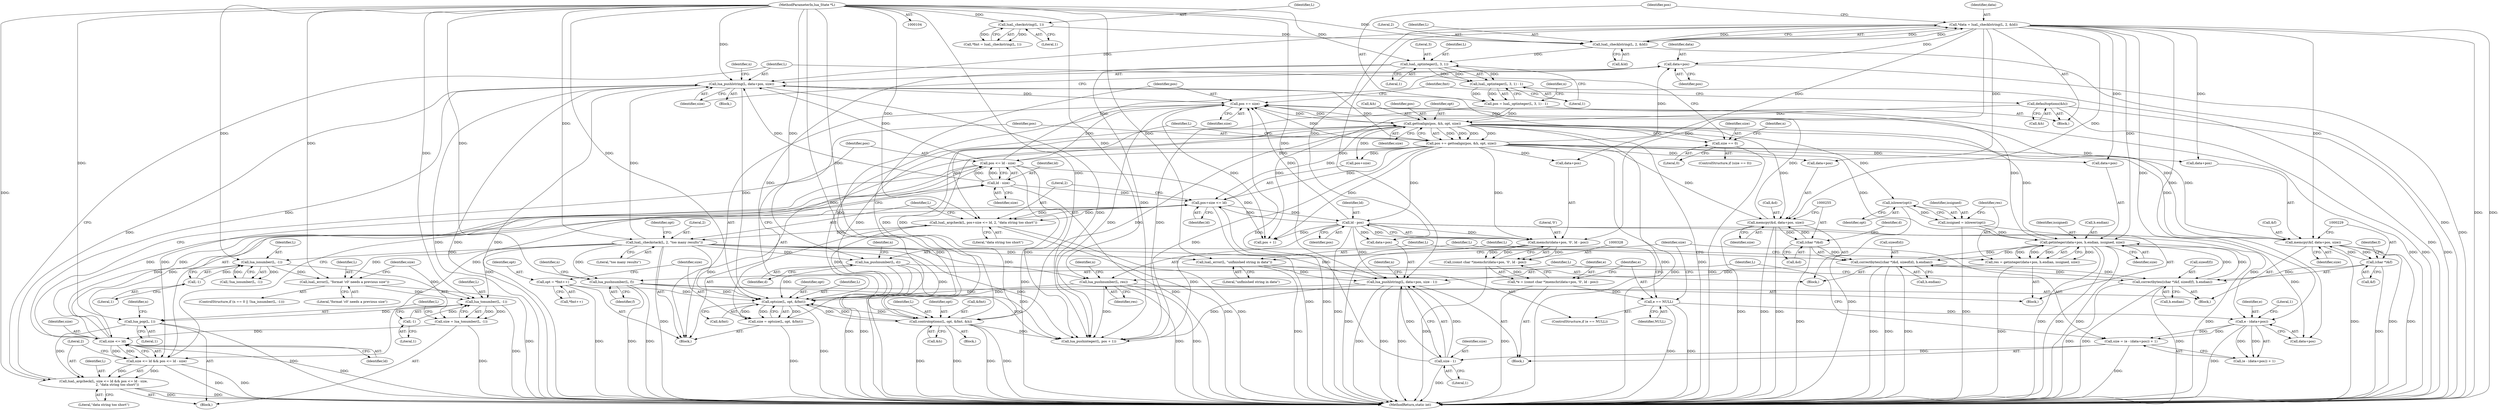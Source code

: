 digraph "0_redis_1eb08bcd4634ae42ec45e8284923ac048beaa4c3@pointer" {
"1000315" [label="(Call,data+pos)"];
"1000116" [label="(Call,*data = luaL_checklstring(L, 2, &ld))"];
"1000118" [label="(Call,luaL_checklstring(L, 2, &ld))"];
"1000111" [label="(Call,luaL_checkstring(L, 1))"];
"1000105" [label="(MethodParameterIn,lua_State *L)"];
"1000306" [label="(Call,pos <= ld - size)"];
"1000157" [label="(Call,pos += gettoalign(pos, &h, opt, size))"];
"1000159" [label="(Call,gettoalign(pos, &h, opt, size))"];
"1000124" [label="(Call,pos = luaL_optinteger(L, 3, 1) - 1)"];
"1000126" [label="(Call,luaL_optinteger(L, 3, 1) - 1)"];
"1000127" [label="(Call,luaL_optinteger(L, 3, 1))"];
"1000372" [label="(Call,pos += size)"];
"1000313" [label="(Call,lua_pushlstring(L, data+pos, size))"];
"1000300" [label="(Call,luaL_argcheck(L, size <= ld && pos <= ld - size,\n                           2, \"data string too short\"))"];
"1000295" [label="(Call,lua_pop(L, 1))"];
"1000291" [label="(Call,lua_tonumber(L, -1))"];
"1000286" [label="(Call,luaL_error(L, \"format 'c0' needs a previous size\"))"];
"1000282" [label="(Call,lua_isnumber(L, -1))"];
"1000174" [label="(Call,luaL_checkstack(L, 2, \"too many results\"))"];
"1000165" [label="(Call,luaL_argcheck(L, pos+size <= ld, 2, \"data string too short\"))"];
"1000152" [label="(Call,optsize(L, opt, &fmt))"];
"1000208" [label="(Call,lua_pushnumber(L, res))"];
"1000197" [label="(Call,res = getinteger(data+pos, h.endian, issigned, size))"];
"1000199" [label="(Call,getinteger(data+pos, h.endian, issigned, size))"];
"1000253" [label="(Call,correctbytes((char *)&d, sizeof(d), h.endian))"];
"1000254" [label="(Call,(char *)&d)"];
"1000246" [label="(Call,memcpy(&d, data+pos, size))"];
"1000227" [label="(Call,correctbytes((char *)&f, sizeof(f), h.endian))"];
"1000228" [label="(Call,(char *)&f)"];
"1000220" [label="(Call,memcpy(&f, data+pos, size))"];
"1000192" [label="(Call,issigned = islower(opt))"];
"1000194" [label="(Call,islower(opt))"];
"1000237" [label="(Call,lua_pushnumber(L, f))"];
"1000263" [label="(Call,lua_pushnumber(L, d))"];
"1000365" [label="(Call,controloptions(L, opt, &fmt, &h))"];
"1000353" [label="(Call,lua_pushlstring(L, data+pos, size - 1))"];
"1000341" [label="(Call,luaL_error(L, \"unfinished string in data\"))"];
"1000334" [label="(Call,ld - pos)"];
"1000167" [label="(Call,pos+size <= ld)"];
"1000308" [label="(Call,ld - size)"];
"1000303" [label="(Call,size <= ld)"];
"1000289" [label="(Call,size = lua_tonumber(L, -1))"];
"1000358" [label="(Call,size - 1)"];
"1000344" [label="(Call,size = (e - (data+pos)) + 1)"];
"1000347" [label="(Call,e - (data+pos))"];
"1000338" [label="(Call,e == NULL)"];
"1000325" [label="(Call,*e = (const char *)memchr(data+pos, '\0', ld - pos))"];
"1000327" [label="(Call,(const char *)memchr(data+pos, '\0', ld - pos))"];
"1000329" [label="(Call,memchr(data+pos, '\0', ld - pos))"];
"1000144" [label="(Call,opt = *fmt++)"];
"1000284" [label="(Call,-1)"];
"1000293" [label="(Call,-1)"];
"1000302" [label="(Call,size <= ld && pos <= ld - size)"];
"1000272" [label="(Call,size == 0)"];
"1000136" [label="(Call,defaultoptions(&h))"];
"1000150" [label="(Call,size = optsize(L, opt, &fmt))"];
"1000375" [label="(Call,lua_pushinteger(L, pos + 1))"];
"1000109" [label="(Call,*fmt = luaL_checkstring(L, 1))"];
"1000124" [label="(Call,pos = luaL_optinteger(L, 3, 1) - 1)"];
"1000131" [label="(Literal,1)"];
"1000174" [label="(Call,luaL_checkstack(L, 2, \"too many results\"))"];
"1000362" [label="(Identifier,n)"];
"1000155" [label="(Call,&fmt)"];
"1000259" [label="(Identifier,d)"];
"1000286" [label="(Call,luaL_error(L, \"format 'c0' needs a previous size\"))"];
"1000209" [label="(Identifier,L)"];
"1000336" [label="(Identifier,pos)"];
"1000310" [label="(Identifier,size)"];
"1000311" [label="(Literal,2)"];
"1000234" [label="(Call,h.endian)"];
"1000296" [label="(Identifier,L)"];
"1000146" [label="(Call,*fmt++)"];
"1000358" [label="(Call,size - 1)"];
"1000173" [label="(Literal,\"data string too short\")"];
"1000237" [label="(Call,lua_pushnumber(L, f))"];
"1000367" [label="(Identifier,opt)"];
"1000199" [label="(Call,getinteger(data+pos, h.endian, issigned, size))"];
"1000370" [label="(Call,&h)"];
"1000226" [label="(Identifier,size)"];
"1000305" [label="(Identifier,ld)"];
"1000171" [label="(Identifier,ld)"];
"1000279" [label="(Identifier,n)"];
"1000317" [label="(Identifier,pos)"];
"1000197" [label="(Call,res = getinteger(data+pos, h.endian, issigned, size))"];
"1000232" [label="(Call,sizeof(f))"];
"1000118" [label="(Call,luaL_checklstring(L, 2, &ld))"];
"1000291" [label="(Call,lua_tonumber(L, -1))"];
"1000130" [label="(Literal,1)"];
"1000227" [label="(Call,correctbytes((char *)&f, sizeof(f), h.endian))"];
"1000193" [label="(Identifier,issigned)"];
"1000333" [label="(Literal,'\0')"];
"1000158" [label="(Identifier,pos)"];
"1000220" [label="(Call,memcpy(&f, data+pos, size))"];
"1000346" [label="(Call,(e - (data+pos)) + 1)"];
"1000218" [label="(Block,)"];
"1000270" [label="(Block,)"];
"1000360" [label="(Literal,1)"];
"1000247" [label="(Call,&d)"];
"1000344" [label="(Call,size = (e - (data+pos)) + 1)"];
"1000151" [label="(Identifier,size)"];
"1000273" [label="(Identifier,size)"];
"1000208" [label="(Call,lua_pushnumber(L, res))"];
"1000323" [label="(Block,)"];
"1000125" [label="(Identifier,pos)"];
"1000353" [label="(Call,lua_pushlstring(L, data+pos, size - 1))"];
"1000264" [label="(Identifier,L)"];
"1000239" [label="(Identifier,f)"];
"1000301" [label="(Identifier,L)"];
"1000179" [label="(Identifier,opt)"];
"1000160" [label="(Identifier,pos)"];
"1000190" [label="(Block,)"];
"1000206" [label="(Identifier,issigned)"];
"1000244" [label="(Block,)"];
"1000120" [label="(Literal,2)"];
"1000274" [label="(Literal,0)"];
"1000288" [label="(Literal,\"format 'c0' needs a previous size\")"];
"1000297" [label="(Literal,1)"];
"1000334" [label="(Call,ld - pos)"];
"1000263" [label="(Call,lua_pushnumber(L, d))"];
"1000198" [label="(Identifier,res)"];
"1000167" [label="(Call,pos+size <= ld)"];
"1000136" [label="(Call,defaultoptions(&h))"];
"1000373" [label="(Identifier,pos)"];
"1000116" [label="(Call,*data = luaL_checklstring(L, 2, &ld))"];
"1000203" [label="(Call,h.endian)"];
"1000314" [label="(Identifier,L)"];
"1000285" [label="(Literal,1)"];
"1000105" [label="(MethodParameterIn,lua_State *L)"];
"1000343" [label="(Literal,\"unfinished string in data\")"];
"1000337" [label="(ControlStructure,if (e == NULL))"];
"1000282" [label="(Call,lua_isnumber(L, -1))"];
"1000347" [label="(Call,e - (data+pos))"];
"1000339" [label="(Identifier,e)"];
"1000284" [label="(Call,-1)"];
"1000177" [label="(Literal,\"too many results\")"];
"1000345" [label="(Identifier,size)"];
"1000180" [label="(Block,)"];
"1000142" [label="(Block,)"];
"1000349" [label="(Call,data+pos)"];
"1000253" [label="(Call,correctbytes((char *)&d, sizeof(d), h.endian))"];
"1000153" [label="(Identifier,L)"];
"1000355" [label="(Call,data+pos)"];
"1000304" [label="(Identifier,size)"];
"1000212" [label="(Identifier,n)"];
"1000127" [label="(Call,luaL_optinteger(L, 3, 1))"];
"1000299" [label="(Identifier,n)"];
"1000335" [label="(Identifier,ld)"];
"1000368" [label="(Call,&fmt)"];
"1000308" [label="(Call,ld - size)"];
"1000113" [label="(Literal,1)"];
"1000230" [label="(Call,&f)"];
"1000163" [label="(Identifier,opt)"];
"1000327" [label="(Call,(const char *)memchr(data+pos, '\0', ld - pos))"];
"1000152" [label="(Call,optsize(L, opt, &fmt))"];
"1000313" [label="(Call,lua_pushlstring(L, data+pos, size))"];
"1000366" [label="(Identifier,L)"];
"1000141" [label="(Identifier,fmt)"];
"1000318" [label="(Identifier,size)"];
"1000340" [label="(Identifier,NULL)"];
"1000307" [label="(Identifier,pos)"];
"1000272" [label="(Call,size == 0)"];
"1000223" [label="(Call,data+pos)"];
"1000128" [label="(Identifier,L)"];
"1000365" [label="(Call,controloptions(L, opt, &fmt, &h))"];
"1000117" [label="(Identifier,data)"];
"1000112" [label="(Identifier,L)"];
"1000150" [label="(Call,size = optsize(L, opt, &fmt))"];
"1000287" [label="(Identifier,L)"];
"1000329" [label="(Call,memchr(data+pos, '\0', ld - pos))"];
"1000276" [label="(ControlStructure,if (n == 0 || !lua_isnumber(L, -1)))"];
"1000161" [label="(Call,&h)"];
"1000330" [label="(Call,data+pos)"];
"1000256" [label="(Call,&d)"];
"1000374" [label="(Identifier,size)"];
"1000303" [label="(Call,size <= ld)"];
"1000258" [label="(Call,sizeof(d))"];
"1000195" [label="(Identifier,opt)"];
"1000111" [label="(Call,luaL_checkstring(L, 1))"];
"1000320" [label="(Identifier,n)"];
"1000249" [label="(Call,data+pos)"];
"1000254" [label="(Call,(char *)&d)"];
"1000325" [label="(Call,*e = (const char *)memchr(data+pos, '\0', ld - pos))"];
"1000315" [label="(Call,data+pos)"];
"1000271" [label="(ControlStructure,if (size == 0))"];
"1000293" [label="(Call,-1)"];
"1000281" [label="(Call,!lua_isnumber(L, -1))"];
"1000165" [label="(Call,luaL_argcheck(L, pos+size <= ld, 2, \"data string too short\"))"];
"1000316" [label="(Identifier,data)"];
"1000233" [label="(Identifier,f)"];
"1000145" [label="(Identifier,opt)"];
"1000246" [label="(Call,memcpy(&d, data+pos, size))"];
"1000372" [label="(Call,pos += size)"];
"1000302" [label="(Call,size <= ld && pos <= ld - size)"];
"1000283" [label="(Identifier,L)"];
"1000312" [label="(Literal,\"data string too short\")"];
"1000166" [label="(Identifier,L)"];
"1000134" [label="(Identifier,n)"];
"1000172" [label="(Literal,2)"];
"1000260" [label="(Call,h.endian)"];
"1000221" [label="(Call,&f)"];
"1000300" [label="(Call,luaL_argcheck(L, size <= ld && pos <= ld - size,\n                           2, \"data string too short\"))"];
"1000207" [label="(Identifier,size)"];
"1000275" [label="(Block,)"];
"1000194" [label="(Call,islower(opt))"];
"1000294" [label="(Literal,1)"];
"1000326" [label="(Identifier,e)"];
"1000289" [label="(Call,size = lua_tonumber(L, -1))"];
"1000119" [label="(Identifier,L)"];
"1000354" [label="(Identifier,L)"];
"1000309" [label="(Identifier,ld)"];
"1000175" [label="(Identifier,L)"];
"1000228" [label="(Call,(char *)&f)"];
"1000144" [label="(Call,opt = *fmt++)"];
"1000290" [label="(Identifier,size)"];
"1000192" [label="(Call,issigned = islower(opt))"];
"1000129" [label="(Literal,3)"];
"1000176" [label="(Literal,2)"];
"1000338" [label="(Call,e == NULL)"];
"1000137" [label="(Call,&h)"];
"1000210" [label="(Identifier,res)"];
"1000238" [label="(Identifier,L)"];
"1000267" [label="(Identifier,n)"];
"1000341" [label="(Call,luaL_error(L, \"unfinished string in data\"))"];
"1000252" [label="(Identifier,size)"];
"1000352" [label="(Literal,1)"];
"1000157" [label="(Call,pos += gettoalign(pos, &h, opt, size))"];
"1000241" [label="(Identifier,n)"];
"1000106" [label="(Block,)"];
"1000121" [label="(Call,&ld)"];
"1000295" [label="(Call,lua_pop(L, 1))"];
"1000348" [label="(Identifier,e)"];
"1000159" [label="(Call,gettoalign(pos, &h, opt, size))"];
"1000377" [label="(Call,pos + 1)"];
"1000154" [label="(Identifier,opt)"];
"1000359" [label="(Identifier,size)"];
"1000342" [label="(Identifier,L)"];
"1000292" [label="(Identifier,L)"];
"1000168" [label="(Call,pos+size)"];
"1000306" [label="(Call,pos <= ld - size)"];
"1000164" [label="(Identifier,size)"];
"1000265" [label="(Identifier,d)"];
"1000200" [label="(Call,data+pos)"];
"1000126" [label="(Call,luaL_optinteger(L, 3, 1) - 1)"];
"1000384" [label="(MethodReturn,static int)"];
"1000315" -> "1000313"  [label="AST: "];
"1000315" -> "1000317"  [label="CFG: "];
"1000316" -> "1000315"  [label="AST: "];
"1000317" -> "1000315"  [label="AST: "];
"1000318" -> "1000315"  [label="CFG: "];
"1000315" -> "1000384"  [label="DDG: "];
"1000116" -> "1000315"  [label="DDG: "];
"1000306" -> "1000315"  [label="DDG: "];
"1000157" -> "1000315"  [label="DDG: "];
"1000116" -> "1000106"  [label="AST: "];
"1000116" -> "1000118"  [label="CFG: "];
"1000117" -> "1000116"  [label="AST: "];
"1000118" -> "1000116"  [label="AST: "];
"1000125" -> "1000116"  [label="CFG: "];
"1000116" -> "1000384"  [label="DDG: "];
"1000116" -> "1000384"  [label="DDG: "];
"1000118" -> "1000116"  [label="DDG: "];
"1000118" -> "1000116"  [label="DDG: "];
"1000118" -> "1000116"  [label="DDG: "];
"1000116" -> "1000199"  [label="DDG: "];
"1000116" -> "1000200"  [label="DDG: "];
"1000116" -> "1000220"  [label="DDG: "];
"1000116" -> "1000223"  [label="DDG: "];
"1000116" -> "1000246"  [label="DDG: "];
"1000116" -> "1000249"  [label="DDG: "];
"1000116" -> "1000313"  [label="DDG: "];
"1000116" -> "1000329"  [label="DDG: "];
"1000116" -> "1000330"  [label="DDG: "];
"1000116" -> "1000347"  [label="DDG: "];
"1000116" -> "1000349"  [label="DDG: "];
"1000116" -> "1000353"  [label="DDG: "];
"1000116" -> "1000355"  [label="DDG: "];
"1000118" -> "1000121"  [label="CFG: "];
"1000119" -> "1000118"  [label="AST: "];
"1000120" -> "1000118"  [label="AST: "];
"1000121" -> "1000118"  [label="AST: "];
"1000118" -> "1000384"  [label="DDG: "];
"1000111" -> "1000118"  [label="DDG: "];
"1000105" -> "1000118"  [label="DDG: "];
"1000118" -> "1000127"  [label="DDG: "];
"1000111" -> "1000109"  [label="AST: "];
"1000111" -> "1000113"  [label="CFG: "];
"1000112" -> "1000111"  [label="AST: "];
"1000113" -> "1000111"  [label="AST: "];
"1000109" -> "1000111"  [label="CFG: "];
"1000111" -> "1000109"  [label="DDG: "];
"1000111" -> "1000109"  [label="DDG: "];
"1000105" -> "1000111"  [label="DDG: "];
"1000105" -> "1000104"  [label="AST: "];
"1000105" -> "1000384"  [label="DDG: "];
"1000105" -> "1000127"  [label="DDG: "];
"1000105" -> "1000152"  [label="DDG: "];
"1000105" -> "1000165"  [label="DDG: "];
"1000105" -> "1000174"  [label="DDG: "];
"1000105" -> "1000208"  [label="DDG: "];
"1000105" -> "1000237"  [label="DDG: "];
"1000105" -> "1000263"  [label="DDG: "];
"1000105" -> "1000282"  [label="DDG: "];
"1000105" -> "1000286"  [label="DDG: "];
"1000105" -> "1000291"  [label="DDG: "];
"1000105" -> "1000295"  [label="DDG: "];
"1000105" -> "1000300"  [label="DDG: "];
"1000105" -> "1000313"  [label="DDG: "];
"1000105" -> "1000341"  [label="DDG: "];
"1000105" -> "1000353"  [label="DDG: "];
"1000105" -> "1000365"  [label="DDG: "];
"1000105" -> "1000375"  [label="DDG: "];
"1000306" -> "1000302"  [label="AST: "];
"1000306" -> "1000308"  [label="CFG: "];
"1000307" -> "1000306"  [label="AST: "];
"1000308" -> "1000306"  [label="AST: "];
"1000302" -> "1000306"  [label="CFG: "];
"1000306" -> "1000384"  [label="DDG: "];
"1000306" -> "1000302"  [label="DDG: "];
"1000306" -> "1000302"  [label="DDG: "];
"1000157" -> "1000306"  [label="DDG: "];
"1000308" -> "1000306"  [label="DDG: "];
"1000308" -> "1000306"  [label="DDG: "];
"1000306" -> "1000313"  [label="DDG: "];
"1000306" -> "1000372"  [label="DDG: "];
"1000306" -> "1000375"  [label="DDG: "];
"1000306" -> "1000377"  [label="DDG: "];
"1000157" -> "1000142"  [label="AST: "];
"1000157" -> "1000159"  [label="CFG: "];
"1000158" -> "1000157"  [label="AST: "];
"1000159" -> "1000157"  [label="AST: "];
"1000166" -> "1000157"  [label="CFG: "];
"1000157" -> "1000384"  [label="DDG: "];
"1000159" -> "1000157"  [label="DDG: "];
"1000159" -> "1000157"  [label="DDG: "];
"1000159" -> "1000157"  [label="DDG: "];
"1000159" -> "1000157"  [label="DDG: "];
"1000157" -> "1000167"  [label="DDG: "];
"1000157" -> "1000168"  [label="DDG: "];
"1000157" -> "1000199"  [label="DDG: "];
"1000157" -> "1000200"  [label="DDG: "];
"1000157" -> "1000220"  [label="DDG: "];
"1000157" -> "1000223"  [label="DDG: "];
"1000157" -> "1000246"  [label="DDG: "];
"1000157" -> "1000249"  [label="DDG: "];
"1000157" -> "1000313"  [label="DDG: "];
"1000157" -> "1000329"  [label="DDG: "];
"1000157" -> "1000330"  [label="DDG: "];
"1000157" -> "1000334"  [label="DDG: "];
"1000157" -> "1000372"  [label="DDG: "];
"1000157" -> "1000375"  [label="DDG: "];
"1000157" -> "1000377"  [label="DDG: "];
"1000159" -> "1000164"  [label="CFG: "];
"1000160" -> "1000159"  [label="AST: "];
"1000161" -> "1000159"  [label="AST: "];
"1000163" -> "1000159"  [label="AST: "];
"1000164" -> "1000159"  [label="AST: "];
"1000159" -> "1000384"  [label="DDG: "];
"1000159" -> "1000384"  [label="DDG: "];
"1000124" -> "1000159"  [label="DDG: "];
"1000372" -> "1000159"  [label="DDG: "];
"1000365" -> "1000159"  [label="DDG: "];
"1000136" -> "1000159"  [label="DDG: "];
"1000152" -> "1000159"  [label="DDG: "];
"1000150" -> "1000159"  [label="DDG: "];
"1000159" -> "1000167"  [label="DDG: "];
"1000159" -> "1000168"  [label="DDG: "];
"1000159" -> "1000194"  [label="DDG: "];
"1000159" -> "1000199"  [label="DDG: "];
"1000159" -> "1000220"  [label="DDG: "];
"1000159" -> "1000246"  [label="DDG: "];
"1000159" -> "1000272"  [label="DDG: "];
"1000159" -> "1000365"  [label="DDG: "];
"1000159" -> "1000365"  [label="DDG: "];
"1000159" -> "1000372"  [label="DDG: "];
"1000124" -> "1000106"  [label="AST: "];
"1000124" -> "1000126"  [label="CFG: "];
"1000125" -> "1000124"  [label="AST: "];
"1000126" -> "1000124"  [label="AST: "];
"1000134" -> "1000124"  [label="CFG: "];
"1000124" -> "1000384"  [label="DDG: "];
"1000126" -> "1000124"  [label="DDG: "];
"1000126" -> "1000124"  [label="DDG: "];
"1000124" -> "1000375"  [label="DDG: "];
"1000124" -> "1000377"  [label="DDG: "];
"1000126" -> "1000131"  [label="CFG: "];
"1000127" -> "1000126"  [label="AST: "];
"1000131" -> "1000126"  [label="AST: "];
"1000126" -> "1000384"  [label="DDG: "];
"1000127" -> "1000126"  [label="DDG: "];
"1000127" -> "1000126"  [label="DDG: "];
"1000127" -> "1000126"  [label="DDG: "];
"1000127" -> "1000130"  [label="CFG: "];
"1000128" -> "1000127"  [label="AST: "];
"1000129" -> "1000127"  [label="AST: "];
"1000130" -> "1000127"  [label="AST: "];
"1000131" -> "1000127"  [label="CFG: "];
"1000127" -> "1000152"  [label="DDG: "];
"1000127" -> "1000375"  [label="DDG: "];
"1000372" -> "1000142"  [label="AST: "];
"1000372" -> "1000374"  [label="CFG: "];
"1000373" -> "1000372"  [label="AST: "];
"1000374" -> "1000372"  [label="AST: "];
"1000141" -> "1000372"  [label="CFG: "];
"1000372" -> "1000384"  [label="DDG: "];
"1000313" -> "1000372"  [label="DDG: "];
"1000220" -> "1000372"  [label="DDG: "];
"1000246" -> "1000372"  [label="DDG: "];
"1000199" -> "1000372"  [label="DDG: "];
"1000358" -> "1000372"  [label="DDG: "];
"1000334" -> "1000372"  [label="DDG: "];
"1000372" -> "1000375"  [label="DDG: "];
"1000372" -> "1000377"  [label="DDG: "];
"1000313" -> "1000270"  [label="AST: "];
"1000313" -> "1000318"  [label="CFG: "];
"1000314" -> "1000313"  [label="AST: "];
"1000318" -> "1000313"  [label="AST: "];
"1000320" -> "1000313"  [label="CFG: "];
"1000313" -> "1000384"  [label="DDG: "];
"1000313" -> "1000384"  [label="DDG: "];
"1000313" -> "1000384"  [label="DDG: "];
"1000313" -> "1000152"  [label="DDG: "];
"1000300" -> "1000313"  [label="DDG: "];
"1000174" -> "1000313"  [label="DDG: "];
"1000308" -> "1000313"  [label="DDG: "];
"1000303" -> "1000313"  [label="DDG: "];
"1000272" -> "1000313"  [label="DDG: "];
"1000313" -> "1000375"  [label="DDG: "];
"1000300" -> "1000275"  [label="AST: "];
"1000300" -> "1000312"  [label="CFG: "];
"1000301" -> "1000300"  [label="AST: "];
"1000302" -> "1000300"  [label="AST: "];
"1000311" -> "1000300"  [label="AST: "];
"1000312" -> "1000300"  [label="AST: "];
"1000314" -> "1000300"  [label="CFG: "];
"1000300" -> "1000384"  [label="DDG: "];
"1000300" -> "1000384"  [label="DDG: "];
"1000295" -> "1000300"  [label="DDG: "];
"1000302" -> "1000300"  [label="DDG: "];
"1000302" -> "1000300"  [label="DDG: "];
"1000295" -> "1000275"  [label="AST: "];
"1000295" -> "1000297"  [label="CFG: "];
"1000296" -> "1000295"  [label="AST: "];
"1000297" -> "1000295"  [label="AST: "];
"1000299" -> "1000295"  [label="CFG: "];
"1000295" -> "1000384"  [label="DDG: "];
"1000291" -> "1000295"  [label="DDG: "];
"1000291" -> "1000289"  [label="AST: "];
"1000291" -> "1000293"  [label="CFG: "];
"1000292" -> "1000291"  [label="AST: "];
"1000293" -> "1000291"  [label="AST: "];
"1000289" -> "1000291"  [label="CFG: "];
"1000291" -> "1000384"  [label="DDG: "];
"1000291" -> "1000289"  [label="DDG: "];
"1000291" -> "1000289"  [label="DDG: "];
"1000286" -> "1000291"  [label="DDG: "];
"1000282" -> "1000291"  [label="DDG: "];
"1000174" -> "1000291"  [label="DDG: "];
"1000293" -> "1000291"  [label="DDG: "];
"1000286" -> "1000276"  [label="AST: "];
"1000286" -> "1000288"  [label="CFG: "];
"1000287" -> "1000286"  [label="AST: "];
"1000288" -> "1000286"  [label="AST: "];
"1000290" -> "1000286"  [label="CFG: "];
"1000286" -> "1000384"  [label="DDG: "];
"1000282" -> "1000286"  [label="DDG: "];
"1000174" -> "1000286"  [label="DDG: "];
"1000282" -> "1000281"  [label="AST: "];
"1000282" -> "1000284"  [label="CFG: "];
"1000283" -> "1000282"  [label="AST: "];
"1000284" -> "1000282"  [label="AST: "];
"1000281" -> "1000282"  [label="CFG: "];
"1000282" -> "1000281"  [label="DDG: "];
"1000282" -> "1000281"  [label="DDG: "];
"1000174" -> "1000282"  [label="DDG: "];
"1000284" -> "1000282"  [label="DDG: "];
"1000174" -> "1000142"  [label="AST: "];
"1000174" -> "1000177"  [label="CFG: "];
"1000175" -> "1000174"  [label="AST: "];
"1000176" -> "1000174"  [label="AST: "];
"1000177" -> "1000174"  [label="AST: "];
"1000179" -> "1000174"  [label="CFG: "];
"1000174" -> "1000384"  [label="DDG: "];
"1000174" -> "1000152"  [label="DDG: "];
"1000165" -> "1000174"  [label="DDG: "];
"1000174" -> "1000208"  [label="DDG: "];
"1000174" -> "1000237"  [label="DDG: "];
"1000174" -> "1000263"  [label="DDG: "];
"1000174" -> "1000341"  [label="DDG: "];
"1000174" -> "1000353"  [label="DDG: "];
"1000174" -> "1000365"  [label="DDG: "];
"1000174" -> "1000375"  [label="DDG: "];
"1000165" -> "1000142"  [label="AST: "];
"1000165" -> "1000173"  [label="CFG: "];
"1000166" -> "1000165"  [label="AST: "];
"1000167" -> "1000165"  [label="AST: "];
"1000172" -> "1000165"  [label="AST: "];
"1000173" -> "1000165"  [label="AST: "];
"1000175" -> "1000165"  [label="CFG: "];
"1000165" -> "1000384"  [label="DDG: "];
"1000165" -> "1000384"  [label="DDG: "];
"1000152" -> "1000165"  [label="DDG: "];
"1000167" -> "1000165"  [label="DDG: "];
"1000167" -> "1000165"  [label="DDG: "];
"1000152" -> "1000150"  [label="AST: "];
"1000152" -> "1000155"  [label="CFG: "];
"1000153" -> "1000152"  [label="AST: "];
"1000154" -> "1000152"  [label="AST: "];
"1000155" -> "1000152"  [label="AST: "];
"1000150" -> "1000152"  [label="CFG: "];
"1000152" -> "1000384"  [label="DDG: "];
"1000152" -> "1000150"  [label="DDG: "];
"1000152" -> "1000150"  [label="DDG: "];
"1000152" -> "1000150"  [label="DDG: "];
"1000208" -> "1000152"  [label="DDG: "];
"1000237" -> "1000152"  [label="DDG: "];
"1000263" -> "1000152"  [label="DDG: "];
"1000365" -> "1000152"  [label="DDG: "];
"1000365" -> "1000152"  [label="DDG: "];
"1000353" -> "1000152"  [label="DDG: "];
"1000144" -> "1000152"  [label="DDG: "];
"1000152" -> "1000365"  [label="DDG: "];
"1000208" -> "1000190"  [label="AST: "];
"1000208" -> "1000210"  [label="CFG: "];
"1000209" -> "1000208"  [label="AST: "];
"1000210" -> "1000208"  [label="AST: "];
"1000212" -> "1000208"  [label="CFG: "];
"1000208" -> "1000384"  [label="DDG: "];
"1000208" -> "1000384"  [label="DDG: "];
"1000197" -> "1000208"  [label="DDG: "];
"1000208" -> "1000375"  [label="DDG: "];
"1000197" -> "1000190"  [label="AST: "];
"1000197" -> "1000199"  [label="CFG: "];
"1000198" -> "1000197"  [label="AST: "];
"1000199" -> "1000197"  [label="AST: "];
"1000209" -> "1000197"  [label="CFG: "];
"1000197" -> "1000384"  [label="DDG: "];
"1000199" -> "1000197"  [label="DDG: "];
"1000199" -> "1000197"  [label="DDG: "];
"1000199" -> "1000197"  [label="DDG: "];
"1000199" -> "1000197"  [label="DDG: "];
"1000199" -> "1000207"  [label="CFG: "];
"1000200" -> "1000199"  [label="AST: "];
"1000203" -> "1000199"  [label="AST: "];
"1000206" -> "1000199"  [label="AST: "];
"1000207" -> "1000199"  [label="AST: "];
"1000199" -> "1000384"  [label="DDG: "];
"1000199" -> "1000384"  [label="DDG: "];
"1000199" -> "1000384"  [label="DDG: "];
"1000199" -> "1000384"  [label="DDG: "];
"1000253" -> "1000199"  [label="DDG: "];
"1000227" -> "1000199"  [label="DDG: "];
"1000192" -> "1000199"  [label="DDG: "];
"1000199" -> "1000227"  [label="DDG: "];
"1000199" -> "1000253"  [label="DDG: "];
"1000253" -> "1000244"  [label="AST: "];
"1000253" -> "1000260"  [label="CFG: "];
"1000254" -> "1000253"  [label="AST: "];
"1000258" -> "1000253"  [label="AST: "];
"1000260" -> "1000253"  [label="AST: "];
"1000264" -> "1000253"  [label="CFG: "];
"1000253" -> "1000384"  [label="DDG: "];
"1000253" -> "1000384"  [label="DDG: "];
"1000253" -> "1000384"  [label="DDG: "];
"1000253" -> "1000227"  [label="DDG: "];
"1000254" -> "1000253"  [label="DDG: "];
"1000227" -> "1000253"  [label="DDG: "];
"1000254" -> "1000256"  [label="CFG: "];
"1000255" -> "1000254"  [label="AST: "];
"1000256" -> "1000254"  [label="AST: "];
"1000259" -> "1000254"  [label="CFG: "];
"1000254" -> "1000384"  [label="DDG: "];
"1000254" -> "1000246"  [label="DDG: "];
"1000246" -> "1000254"  [label="DDG: "];
"1000246" -> "1000244"  [label="AST: "];
"1000246" -> "1000252"  [label="CFG: "];
"1000247" -> "1000246"  [label="AST: "];
"1000249" -> "1000246"  [label="AST: "];
"1000252" -> "1000246"  [label="AST: "];
"1000255" -> "1000246"  [label="CFG: "];
"1000246" -> "1000384"  [label="DDG: "];
"1000246" -> "1000384"  [label="DDG: "];
"1000246" -> "1000384"  [label="DDG: "];
"1000227" -> "1000218"  [label="AST: "];
"1000227" -> "1000234"  [label="CFG: "];
"1000228" -> "1000227"  [label="AST: "];
"1000232" -> "1000227"  [label="AST: "];
"1000234" -> "1000227"  [label="AST: "];
"1000238" -> "1000227"  [label="CFG: "];
"1000227" -> "1000384"  [label="DDG: "];
"1000227" -> "1000384"  [label="DDG: "];
"1000227" -> "1000384"  [label="DDG: "];
"1000228" -> "1000227"  [label="DDG: "];
"1000228" -> "1000230"  [label="CFG: "];
"1000229" -> "1000228"  [label="AST: "];
"1000230" -> "1000228"  [label="AST: "];
"1000233" -> "1000228"  [label="CFG: "];
"1000228" -> "1000384"  [label="DDG: "];
"1000228" -> "1000220"  [label="DDG: "];
"1000220" -> "1000228"  [label="DDG: "];
"1000220" -> "1000218"  [label="AST: "];
"1000220" -> "1000226"  [label="CFG: "];
"1000221" -> "1000220"  [label="AST: "];
"1000223" -> "1000220"  [label="AST: "];
"1000226" -> "1000220"  [label="AST: "];
"1000229" -> "1000220"  [label="CFG: "];
"1000220" -> "1000384"  [label="DDG: "];
"1000220" -> "1000384"  [label="DDG: "];
"1000220" -> "1000384"  [label="DDG: "];
"1000192" -> "1000190"  [label="AST: "];
"1000192" -> "1000194"  [label="CFG: "];
"1000193" -> "1000192"  [label="AST: "];
"1000194" -> "1000192"  [label="AST: "];
"1000198" -> "1000192"  [label="CFG: "];
"1000192" -> "1000384"  [label="DDG: "];
"1000194" -> "1000192"  [label="DDG: "];
"1000194" -> "1000195"  [label="CFG: "];
"1000195" -> "1000194"  [label="AST: "];
"1000194" -> "1000384"  [label="DDG: "];
"1000237" -> "1000218"  [label="AST: "];
"1000237" -> "1000239"  [label="CFG: "];
"1000238" -> "1000237"  [label="AST: "];
"1000239" -> "1000237"  [label="AST: "];
"1000241" -> "1000237"  [label="CFG: "];
"1000237" -> "1000384"  [label="DDG: "];
"1000237" -> "1000384"  [label="DDG: "];
"1000237" -> "1000375"  [label="DDG: "];
"1000263" -> "1000244"  [label="AST: "];
"1000263" -> "1000265"  [label="CFG: "];
"1000264" -> "1000263"  [label="AST: "];
"1000265" -> "1000263"  [label="AST: "];
"1000267" -> "1000263"  [label="CFG: "];
"1000263" -> "1000384"  [label="DDG: "];
"1000263" -> "1000384"  [label="DDG: "];
"1000263" -> "1000375"  [label="DDG: "];
"1000365" -> "1000180"  [label="AST: "];
"1000365" -> "1000370"  [label="CFG: "];
"1000366" -> "1000365"  [label="AST: "];
"1000367" -> "1000365"  [label="AST: "];
"1000368" -> "1000365"  [label="AST: "];
"1000370" -> "1000365"  [label="AST: "];
"1000373" -> "1000365"  [label="CFG: "];
"1000365" -> "1000384"  [label="DDG: "];
"1000365" -> "1000384"  [label="DDG: "];
"1000365" -> "1000384"  [label="DDG: "];
"1000365" -> "1000384"  [label="DDG: "];
"1000365" -> "1000375"  [label="DDG: "];
"1000353" -> "1000323"  [label="AST: "];
"1000353" -> "1000358"  [label="CFG: "];
"1000354" -> "1000353"  [label="AST: "];
"1000355" -> "1000353"  [label="AST: "];
"1000358" -> "1000353"  [label="AST: "];
"1000362" -> "1000353"  [label="CFG: "];
"1000353" -> "1000384"  [label="DDG: "];
"1000353" -> "1000384"  [label="DDG: "];
"1000353" -> "1000384"  [label="DDG: "];
"1000341" -> "1000353"  [label="DDG: "];
"1000334" -> "1000353"  [label="DDG: "];
"1000358" -> "1000353"  [label="DDG: "];
"1000358" -> "1000353"  [label="DDG: "];
"1000353" -> "1000375"  [label="DDG: "];
"1000341" -> "1000337"  [label="AST: "];
"1000341" -> "1000343"  [label="CFG: "];
"1000342" -> "1000341"  [label="AST: "];
"1000343" -> "1000341"  [label="AST: "];
"1000345" -> "1000341"  [label="CFG: "];
"1000341" -> "1000384"  [label="DDG: "];
"1000334" -> "1000329"  [label="AST: "];
"1000334" -> "1000336"  [label="CFG: "];
"1000335" -> "1000334"  [label="AST: "];
"1000336" -> "1000334"  [label="AST: "];
"1000329" -> "1000334"  [label="CFG: "];
"1000334" -> "1000384"  [label="DDG: "];
"1000334" -> "1000167"  [label="DDG: "];
"1000334" -> "1000329"  [label="DDG: "];
"1000334" -> "1000329"  [label="DDG: "];
"1000167" -> "1000334"  [label="DDG: "];
"1000334" -> "1000347"  [label="DDG: "];
"1000334" -> "1000349"  [label="DDG: "];
"1000334" -> "1000355"  [label="DDG: "];
"1000334" -> "1000375"  [label="DDG: "];
"1000334" -> "1000377"  [label="DDG: "];
"1000167" -> "1000171"  [label="CFG: "];
"1000168" -> "1000167"  [label="AST: "];
"1000171" -> "1000167"  [label="AST: "];
"1000172" -> "1000167"  [label="CFG: "];
"1000167" -> "1000384"  [label="DDG: "];
"1000167" -> "1000384"  [label="DDG: "];
"1000308" -> "1000167"  [label="DDG: "];
"1000303" -> "1000167"  [label="DDG: "];
"1000167" -> "1000303"  [label="DDG: "];
"1000308" -> "1000310"  [label="CFG: "];
"1000309" -> "1000308"  [label="AST: "];
"1000310" -> "1000308"  [label="AST: "];
"1000308" -> "1000384"  [label="DDG: "];
"1000303" -> "1000308"  [label="DDG: "];
"1000303" -> "1000308"  [label="DDG: "];
"1000303" -> "1000302"  [label="AST: "];
"1000303" -> "1000305"  [label="CFG: "];
"1000304" -> "1000303"  [label="AST: "];
"1000305" -> "1000303"  [label="AST: "];
"1000307" -> "1000303"  [label="CFG: "];
"1000302" -> "1000303"  [label="CFG: "];
"1000303" -> "1000384"  [label="DDG: "];
"1000303" -> "1000302"  [label="DDG: "];
"1000303" -> "1000302"  [label="DDG: "];
"1000289" -> "1000303"  [label="DDG: "];
"1000289" -> "1000275"  [label="AST: "];
"1000290" -> "1000289"  [label="AST: "];
"1000296" -> "1000289"  [label="CFG: "];
"1000289" -> "1000384"  [label="DDG: "];
"1000358" -> "1000360"  [label="CFG: "];
"1000359" -> "1000358"  [label="AST: "];
"1000360" -> "1000358"  [label="AST: "];
"1000358" -> "1000384"  [label="DDG: "];
"1000344" -> "1000358"  [label="DDG: "];
"1000344" -> "1000323"  [label="AST: "];
"1000344" -> "1000346"  [label="CFG: "];
"1000345" -> "1000344"  [label="AST: "];
"1000346" -> "1000344"  [label="AST: "];
"1000354" -> "1000344"  [label="CFG: "];
"1000344" -> "1000384"  [label="DDG: "];
"1000347" -> "1000344"  [label="DDG: "];
"1000347" -> "1000344"  [label="DDG: "];
"1000347" -> "1000346"  [label="AST: "];
"1000347" -> "1000349"  [label="CFG: "];
"1000348" -> "1000347"  [label="AST: "];
"1000349" -> "1000347"  [label="AST: "];
"1000352" -> "1000347"  [label="CFG: "];
"1000347" -> "1000384"  [label="DDG: "];
"1000347" -> "1000346"  [label="DDG: "];
"1000347" -> "1000346"  [label="DDG: "];
"1000338" -> "1000347"  [label="DDG: "];
"1000338" -> "1000337"  [label="AST: "];
"1000338" -> "1000340"  [label="CFG: "];
"1000339" -> "1000338"  [label="AST: "];
"1000340" -> "1000338"  [label="AST: "];
"1000342" -> "1000338"  [label="CFG: "];
"1000345" -> "1000338"  [label="CFG: "];
"1000338" -> "1000384"  [label="DDG: "];
"1000338" -> "1000384"  [label="DDG: "];
"1000325" -> "1000338"  [label="DDG: "];
"1000325" -> "1000323"  [label="AST: "];
"1000325" -> "1000327"  [label="CFG: "];
"1000326" -> "1000325"  [label="AST: "];
"1000327" -> "1000325"  [label="AST: "];
"1000339" -> "1000325"  [label="CFG: "];
"1000325" -> "1000384"  [label="DDG: "];
"1000327" -> "1000325"  [label="DDG: "];
"1000327" -> "1000329"  [label="CFG: "];
"1000328" -> "1000327"  [label="AST: "];
"1000329" -> "1000327"  [label="AST: "];
"1000327" -> "1000384"  [label="DDG: "];
"1000329" -> "1000327"  [label="DDG: "];
"1000329" -> "1000327"  [label="DDG: "];
"1000329" -> "1000327"  [label="DDG: "];
"1000330" -> "1000329"  [label="AST: "];
"1000333" -> "1000329"  [label="AST: "];
"1000329" -> "1000384"  [label="DDG: "];
"1000144" -> "1000142"  [label="AST: "];
"1000144" -> "1000146"  [label="CFG: "];
"1000145" -> "1000144"  [label="AST: "];
"1000146" -> "1000144"  [label="AST: "];
"1000151" -> "1000144"  [label="CFG: "];
"1000144" -> "1000384"  [label="DDG: "];
"1000284" -> "1000285"  [label="CFG: "];
"1000285" -> "1000284"  [label="AST: "];
"1000293" -> "1000294"  [label="CFG: "];
"1000294" -> "1000293"  [label="AST: "];
"1000311" -> "1000302"  [label="CFG: "];
"1000302" -> "1000384"  [label="DDG: "];
"1000302" -> "1000384"  [label="DDG: "];
"1000272" -> "1000271"  [label="AST: "];
"1000272" -> "1000274"  [label="CFG: "];
"1000273" -> "1000272"  [label="AST: "];
"1000274" -> "1000272"  [label="AST: "];
"1000279" -> "1000272"  [label="CFG: "];
"1000314" -> "1000272"  [label="CFG: "];
"1000272" -> "1000384"  [label="DDG: "];
"1000136" -> "1000106"  [label="AST: "];
"1000136" -> "1000137"  [label="CFG: "];
"1000137" -> "1000136"  [label="AST: "];
"1000141" -> "1000136"  [label="CFG: "];
"1000136" -> "1000384"  [label="DDG: "];
"1000136" -> "1000384"  [label="DDG: "];
"1000150" -> "1000142"  [label="AST: "];
"1000151" -> "1000150"  [label="AST: "];
"1000158" -> "1000150"  [label="CFG: "];
"1000150" -> "1000384"  [label="DDG: "];
}
